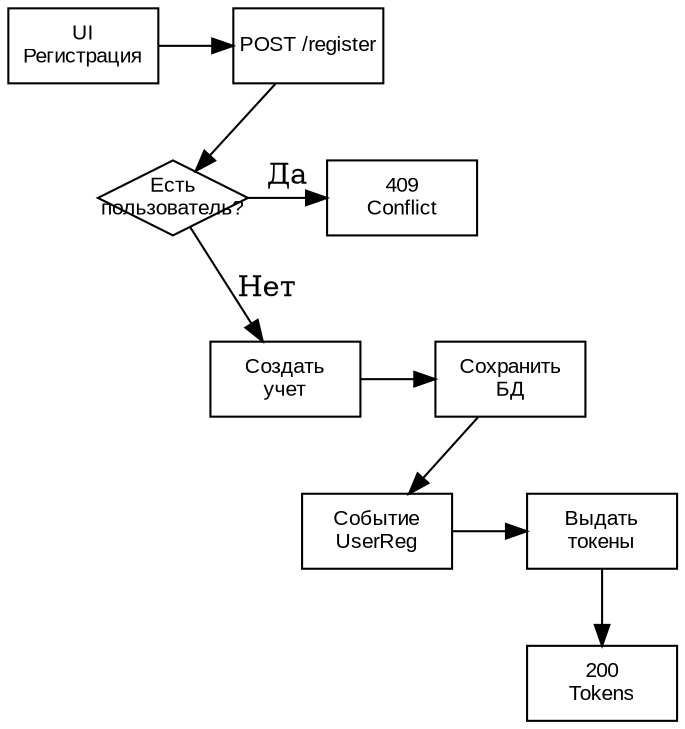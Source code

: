digraph register_flow {
  rankdir=TB;
  node [shape=rectangle, width=1, height=0.5, fixedsize=true, fontname="GOST Type A,Arial", fontsize=10];
  /* Узлы */
  UI   [label="UI\nРегистрация"];
  REG  [label="POST /register"];
  DEC  [shape=diamond, label="Есть\nпользователь?"]; 
  ERR  [label="409\nConflict"];
  CREATE [label="Создать\nучет"];
  SAVE [label="Сохранить\nБД"];
  EVENT [label="Событие\nUserReg"];
  TOKENS [label="Выдать\nтокены"];
  OK [label="200\nTokens"];

  /* Ряды для змейки (чередование позиций) */
  { rank=same; UI; REG }
  { rank=same; DEC; ERR }
  { rank=same; CREATE; SAVE }
  { rank=same; EVENT; TOKENS }
  { rank=same; OK }

  /* Логический поток */
  UI -> REG -> DEC;
  DEC -> ERR [label="Да"];
  DEC -> CREATE [label="Нет"];
  CREATE -> SAVE -> EVENT -> TOKENS -> OK;

  /* Невидимые связи для формирования змейки */
  REG -> ERR [style=invis, weight=1];
  ERR -> CREATE [style=invis, weight=1];
  SAVE -> TOKENS [style=invis, weight=1];
}
